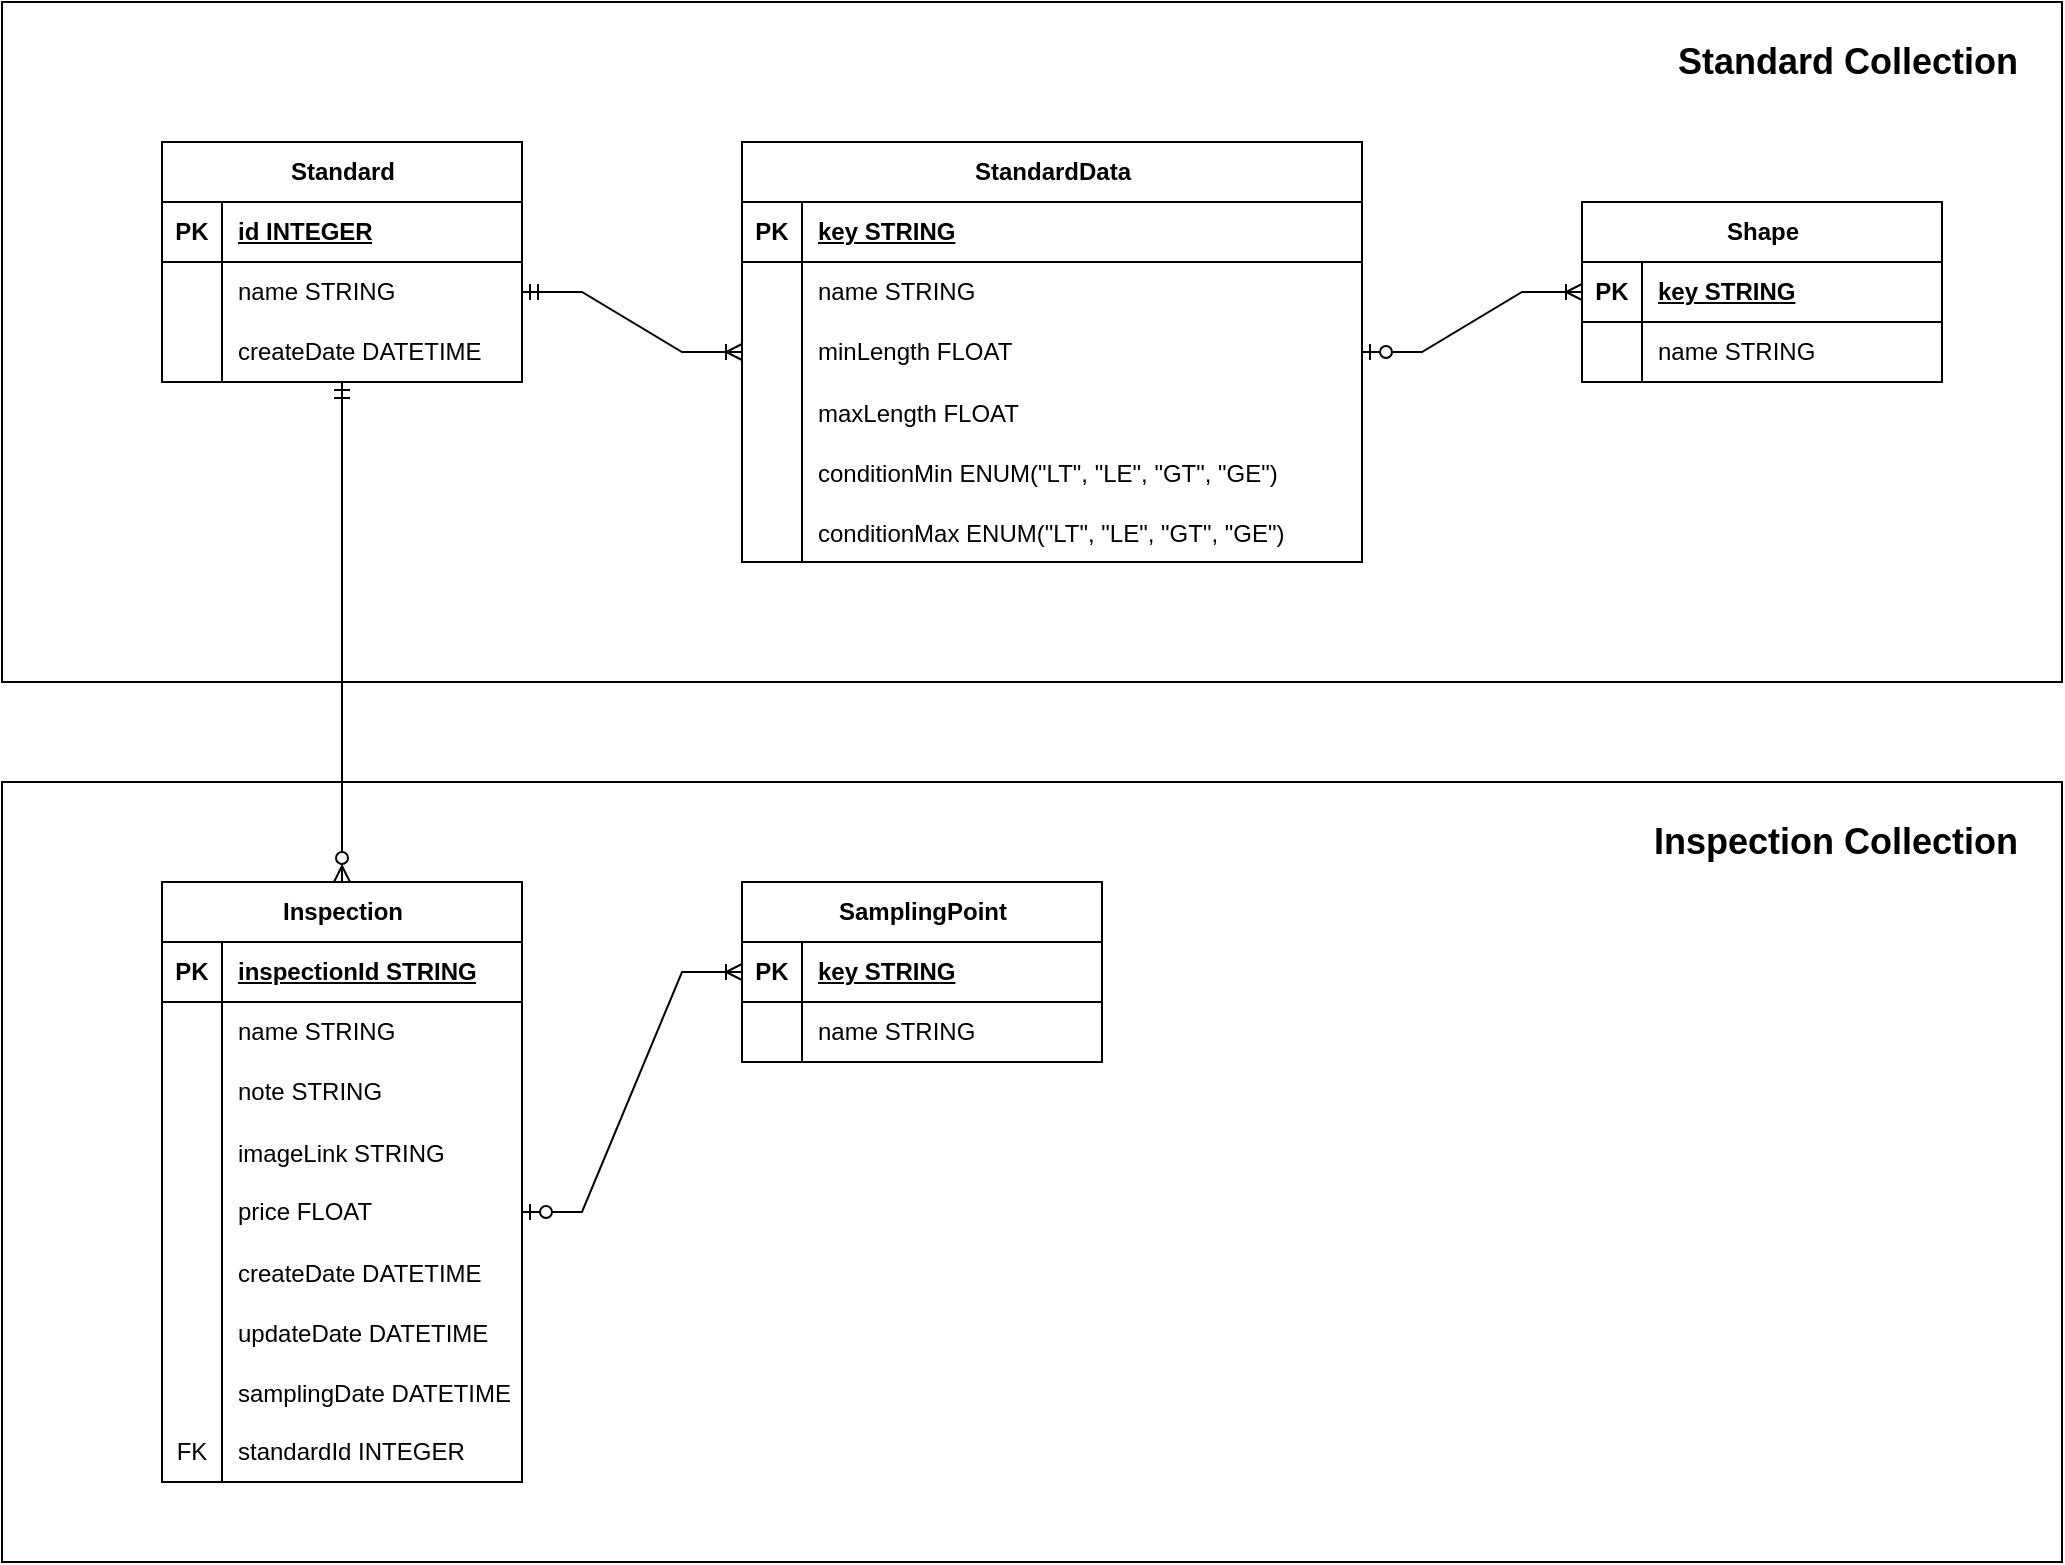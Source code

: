 <mxfile version="24.8.4">
  <diagram id="R2lEEEUBdFMjLlhIrx00" name="Page-1">
    <mxGraphModel dx="1156" dy="590" grid="1" gridSize="10" guides="1" tooltips="1" connect="1" arrows="1" fold="1" page="1" pageScale="1" pageWidth="850" pageHeight="1100" math="0" shadow="0" extFonts="Permanent Marker^https://fonts.googleapis.com/css?family=Permanent+Marker">
      <root>
        <mxCell id="0" />
        <mxCell id="1" parent="0" />
        <mxCell id="SPD5Tp4Hz7OQ-xUuJt_Q-91" style="edgeStyle=orthogonalEdgeStyle;rounded=0;orthogonalLoop=1;jettySize=auto;html=1;entryX=0.5;entryY=0;entryDx=0;entryDy=0;endArrow=ERzeroToMany;endFill=0;startArrow=ERmandOne;startFill=0;" edge="1" parent="1" source="SPD5Tp4Hz7OQ-xUuJt_Q-1" target="SPD5Tp4Hz7OQ-xUuJt_Q-50">
          <mxGeometry relative="1" as="geometry" />
        </mxCell>
        <mxCell id="SPD5Tp4Hz7OQ-xUuJt_Q-1" value="Standard" style="shape=table;startSize=30;container=1;collapsible=1;childLayout=tableLayout;fixedRows=1;rowLines=0;fontStyle=1;align=center;resizeLast=1;html=1;" vertex="1" parent="1">
          <mxGeometry x="230" y="240" width="180" height="120" as="geometry" />
        </mxCell>
        <mxCell id="SPD5Tp4Hz7OQ-xUuJt_Q-2" value="" style="shape=tableRow;horizontal=0;startSize=0;swimlaneHead=0;swimlaneBody=0;fillColor=none;collapsible=0;dropTarget=0;points=[[0,0.5],[1,0.5]];portConstraint=eastwest;top=0;left=0;right=0;bottom=1;" vertex="1" parent="SPD5Tp4Hz7OQ-xUuJt_Q-1">
          <mxGeometry y="30" width="180" height="30" as="geometry" />
        </mxCell>
        <mxCell id="SPD5Tp4Hz7OQ-xUuJt_Q-3" value="PK" style="shape=partialRectangle;connectable=0;fillColor=none;top=0;left=0;bottom=0;right=0;fontStyle=1;overflow=hidden;whiteSpace=wrap;html=1;" vertex="1" parent="SPD5Tp4Hz7OQ-xUuJt_Q-2">
          <mxGeometry width="30" height="30" as="geometry">
            <mxRectangle width="30" height="30" as="alternateBounds" />
          </mxGeometry>
        </mxCell>
        <mxCell id="SPD5Tp4Hz7OQ-xUuJt_Q-4" value="id INTEGER" style="shape=partialRectangle;connectable=0;fillColor=none;top=0;left=0;bottom=0;right=0;align=left;spacingLeft=6;fontStyle=5;overflow=hidden;whiteSpace=wrap;html=1;" vertex="1" parent="SPD5Tp4Hz7OQ-xUuJt_Q-2">
          <mxGeometry x="30" width="150" height="30" as="geometry">
            <mxRectangle width="150" height="30" as="alternateBounds" />
          </mxGeometry>
        </mxCell>
        <mxCell id="SPD5Tp4Hz7OQ-xUuJt_Q-5" value="" style="shape=tableRow;horizontal=0;startSize=0;swimlaneHead=0;swimlaneBody=0;fillColor=none;collapsible=0;dropTarget=0;points=[[0,0.5],[1,0.5]];portConstraint=eastwest;top=0;left=0;right=0;bottom=0;" vertex="1" parent="SPD5Tp4Hz7OQ-xUuJt_Q-1">
          <mxGeometry y="60" width="180" height="30" as="geometry" />
        </mxCell>
        <mxCell id="SPD5Tp4Hz7OQ-xUuJt_Q-6" value="" style="shape=partialRectangle;connectable=0;fillColor=none;top=0;left=0;bottom=0;right=0;editable=1;overflow=hidden;whiteSpace=wrap;html=1;" vertex="1" parent="SPD5Tp4Hz7OQ-xUuJt_Q-5">
          <mxGeometry width="30" height="30" as="geometry">
            <mxRectangle width="30" height="30" as="alternateBounds" />
          </mxGeometry>
        </mxCell>
        <mxCell id="SPD5Tp4Hz7OQ-xUuJt_Q-7" value="name STRING" style="shape=partialRectangle;connectable=0;fillColor=none;top=0;left=0;bottom=0;right=0;align=left;spacingLeft=6;overflow=hidden;whiteSpace=wrap;html=1;" vertex="1" parent="SPD5Tp4Hz7OQ-xUuJt_Q-5">
          <mxGeometry x="30" width="150" height="30" as="geometry">
            <mxRectangle width="150" height="30" as="alternateBounds" />
          </mxGeometry>
        </mxCell>
        <mxCell id="SPD5Tp4Hz7OQ-xUuJt_Q-8" value="" style="shape=tableRow;horizontal=0;startSize=0;swimlaneHead=0;swimlaneBody=0;fillColor=none;collapsible=0;dropTarget=0;points=[[0,0.5],[1,0.5]];portConstraint=eastwest;top=0;left=0;right=0;bottom=0;" vertex="1" parent="SPD5Tp4Hz7OQ-xUuJt_Q-1">
          <mxGeometry y="90" width="180" height="30" as="geometry" />
        </mxCell>
        <mxCell id="SPD5Tp4Hz7OQ-xUuJt_Q-9" value="" style="shape=partialRectangle;connectable=0;fillColor=none;top=0;left=0;bottom=0;right=0;editable=1;overflow=hidden;whiteSpace=wrap;html=1;" vertex="1" parent="SPD5Tp4Hz7OQ-xUuJt_Q-8">
          <mxGeometry width="30" height="30" as="geometry">
            <mxRectangle width="30" height="30" as="alternateBounds" />
          </mxGeometry>
        </mxCell>
        <mxCell id="SPD5Tp4Hz7OQ-xUuJt_Q-10" value="createDate DATETIME" style="shape=partialRectangle;connectable=0;fillColor=none;top=0;left=0;bottom=0;right=0;align=left;spacingLeft=6;overflow=hidden;whiteSpace=wrap;html=1;" vertex="1" parent="SPD5Tp4Hz7OQ-xUuJt_Q-8">
          <mxGeometry x="30" width="150" height="30" as="geometry">
            <mxRectangle width="150" height="30" as="alternateBounds" />
          </mxGeometry>
        </mxCell>
        <mxCell id="SPD5Tp4Hz7OQ-xUuJt_Q-14" value="StandardData" style="shape=table;startSize=30;container=1;collapsible=1;childLayout=tableLayout;fixedRows=1;rowLines=0;fontStyle=1;align=center;resizeLast=1;html=1;" vertex="1" parent="1">
          <mxGeometry x="520" y="240" width="310" height="210" as="geometry" />
        </mxCell>
        <mxCell id="SPD5Tp4Hz7OQ-xUuJt_Q-15" value="" style="shape=tableRow;horizontal=0;startSize=0;swimlaneHead=0;swimlaneBody=0;fillColor=none;collapsible=0;dropTarget=0;points=[[0,0.5],[1,0.5]];portConstraint=eastwest;top=0;left=0;right=0;bottom=1;" vertex="1" parent="SPD5Tp4Hz7OQ-xUuJt_Q-14">
          <mxGeometry y="30" width="310" height="30" as="geometry" />
        </mxCell>
        <mxCell id="SPD5Tp4Hz7OQ-xUuJt_Q-16" value="PK" style="shape=partialRectangle;connectable=0;fillColor=none;top=0;left=0;bottom=0;right=0;fontStyle=1;overflow=hidden;whiteSpace=wrap;html=1;" vertex="1" parent="SPD5Tp4Hz7OQ-xUuJt_Q-15">
          <mxGeometry width="30" height="30" as="geometry">
            <mxRectangle width="30" height="30" as="alternateBounds" />
          </mxGeometry>
        </mxCell>
        <mxCell id="SPD5Tp4Hz7OQ-xUuJt_Q-17" value="key STRING" style="shape=partialRectangle;connectable=0;fillColor=none;top=0;left=0;bottom=0;right=0;align=left;spacingLeft=6;fontStyle=5;overflow=hidden;whiteSpace=wrap;html=1;" vertex="1" parent="SPD5Tp4Hz7OQ-xUuJt_Q-15">
          <mxGeometry x="30" width="280" height="30" as="geometry">
            <mxRectangle width="280" height="30" as="alternateBounds" />
          </mxGeometry>
        </mxCell>
        <mxCell id="SPD5Tp4Hz7OQ-xUuJt_Q-18" value="" style="shape=tableRow;horizontal=0;startSize=0;swimlaneHead=0;swimlaneBody=0;fillColor=none;collapsible=0;dropTarget=0;points=[[0,0.5],[1,0.5]];portConstraint=eastwest;top=0;left=0;right=0;bottom=0;" vertex="1" parent="SPD5Tp4Hz7OQ-xUuJt_Q-14">
          <mxGeometry y="60" width="310" height="30" as="geometry" />
        </mxCell>
        <mxCell id="SPD5Tp4Hz7OQ-xUuJt_Q-19" value="" style="shape=partialRectangle;connectable=0;fillColor=none;top=0;left=0;bottom=0;right=0;editable=1;overflow=hidden;whiteSpace=wrap;html=1;" vertex="1" parent="SPD5Tp4Hz7OQ-xUuJt_Q-18">
          <mxGeometry width="30" height="30" as="geometry">
            <mxRectangle width="30" height="30" as="alternateBounds" />
          </mxGeometry>
        </mxCell>
        <mxCell id="SPD5Tp4Hz7OQ-xUuJt_Q-20" value="name STRING" style="shape=partialRectangle;connectable=0;fillColor=none;top=0;left=0;bottom=0;right=0;align=left;spacingLeft=6;overflow=hidden;whiteSpace=wrap;html=1;" vertex="1" parent="SPD5Tp4Hz7OQ-xUuJt_Q-18">
          <mxGeometry x="30" width="280" height="30" as="geometry">
            <mxRectangle width="280" height="30" as="alternateBounds" />
          </mxGeometry>
        </mxCell>
        <mxCell id="SPD5Tp4Hz7OQ-xUuJt_Q-21" value="" style="shape=tableRow;horizontal=0;startSize=0;swimlaneHead=0;swimlaneBody=0;fillColor=none;collapsible=0;dropTarget=0;points=[[0,0.5],[1,0.5]];portConstraint=eastwest;top=0;left=0;right=0;bottom=0;" vertex="1" parent="SPD5Tp4Hz7OQ-xUuJt_Q-14">
          <mxGeometry y="90" width="310" height="30" as="geometry" />
        </mxCell>
        <mxCell id="SPD5Tp4Hz7OQ-xUuJt_Q-22" value="" style="shape=partialRectangle;connectable=0;fillColor=none;top=0;left=0;bottom=0;right=0;editable=1;overflow=hidden;whiteSpace=wrap;html=1;" vertex="1" parent="SPD5Tp4Hz7OQ-xUuJt_Q-21">
          <mxGeometry width="30" height="30" as="geometry">
            <mxRectangle width="30" height="30" as="alternateBounds" />
          </mxGeometry>
        </mxCell>
        <mxCell id="SPD5Tp4Hz7OQ-xUuJt_Q-23" value="minLength FLOAT" style="shape=partialRectangle;connectable=0;fillColor=none;top=0;left=0;bottom=0;right=0;align=left;spacingLeft=6;overflow=hidden;whiteSpace=wrap;html=1;" vertex="1" parent="SPD5Tp4Hz7OQ-xUuJt_Q-21">
          <mxGeometry x="30" width="280" height="30" as="geometry">
            <mxRectangle width="280" height="30" as="alternateBounds" />
          </mxGeometry>
        </mxCell>
        <mxCell id="SPD5Tp4Hz7OQ-xUuJt_Q-25" value="" style="shape=tableRow;horizontal=0;startSize=0;swimlaneHead=0;swimlaneBody=0;fillColor=none;collapsible=0;dropTarget=0;points=[[0,0.5],[1,0.5]];portConstraint=eastwest;top=0;left=0;right=0;bottom=0;" vertex="1" parent="SPD5Tp4Hz7OQ-xUuJt_Q-14">
          <mxGeometry y="120" width="310" height="30" as="geometry" />
        </mxCell>
        <mxCell id="SPD5Tp4Hz7OQ-xUuJt_Q-26" value="" style="shape=partialRectangle;connectable=0;fillColor=none;top=0;left=0;bottom=0;right=0;editable=1;overflow=hidden;" vertex="1" parent="SPD5Tp4Hz7OQ-xUuJt_Q-25">
          <mxGeometry width="30" height="30" as="geometry">
            <mxRectangle width="30" height="30" as="alternateBounds" />
          </mxGeometry>
        </mxCell>
        <mxCell id="SPD5Tp4Hz7OQ-xUuJt_Q-27" value="maxLength FLOAT" style="shape=partialRectangle;connectable=0;fillColor=none;top=0;left=0;bottom=0;right=0;align=left;spacingLeft=6;overflow=hidden;" vertex="1" parent="SPD5Tp4Hz7OQ-xUuJt_Q-25">
          <mxGeometry x="30" width="280" height="30" as="geometry">
            <mxRectangle width="280" height="30" as="alternateBounds" />
          </mxGeometry>
        </mxCell>
        <mxCell id="SPD5Tp4Hz7OQ-xUuJt_Q-28" value="" style="shape=tableRow;horizontal=0;startSize=0;swimlaneHead=0;swimlaneBody=0;fillColor=none;collapsible=0;dropTarget=0;points=[[0,0.5],[1,0.5]];portConstraint=eastwest;top=0;left=0;right=0;bottom=0;" vertex="1" parent="SPD5Tp4Hz7OQ-xUuJt_Q-14">
          <mxGeometry y="150" width="310" height="30" as="geometry" />
        </mxCell>
        <mxCell id="SPD5Tp4Hz7OQ-xUuJt_Q-29" value="" style="shape=partialRectangle;connectable=0;fillColor=none;top=0;left=0;bottom=0;right=0;editable=1;overflow=hidden;" vertex="1" parent="SPD5Tp4Hz7OQ-xUuJt_Q-28">
          <mxGeometry width="30" height="30" as="geometry">
            <mxRectangle width="30" height="30" as="alternateBounds" />
          </mxGeometry>
        </mxCell>
        <mxCell id="SPD5Tp4Hz7OQ-xUuJt_Q-30" value="conditionMin ENUM(&quot;LT&quot;, &quot;LE&quot;, &quot;GT&quot;, &quot;GE&quot;)" style="shape=partialRectangle;connectable=0;fillColor=none;top=0;left=0;bottom=0;right=0;align=left;spacingLeft=6;overflow=hidden;" vertex="1" parent="SPD5Tp4Hz7OQ-xUuJt_Q-28">
          <mxGeometry x="30" width="280" height="30" as="geometry">
            <mxRectangle width="280" height="30" as="alternateBounds" />
          </mxGeometry>
        </mxCell>
        <mxCell id="SPD5Tp4Hz7OQ-xUuJt_Q-31" value="" style="shape=tableRow;horizontal=0;startSize=0;swimlaneHead=0;swimlaneBody=0;fillColor=none;collapsible=0;dropTarget=0;points=[[0,0.5],[1,0.5]];portConstraint=eastwest;top=0;left=0;right=0;bottom=0;" vertex="1" parent="SPD5Tp4Hz7OQ-xUuJt_Q-14">
          <mxGeometry y="180" width="310" height="30" as="geometry" />
        </mxCell>
        <mxCell id="SPD5Tp4Hz7OQ-xUuJt_Q-32" value="" style="shape=partialRectangle;connectable=0;fillColor=none;top=0;left=0;bottom=0;right=0;editable=1;overflow=hidden;" vertex="1" parent="SPD5Tp4Hz7OQ-xUuJt_Q-31">
          <mxGeometry width="30" height="30" as="geometry">
            <mxRectangle width="30" height="30" as="alternateBounds" />
          </mxGeometry>
        </mxCell>
        <mxCell id="SPD5Tp4Hz7OQ-xUuJt_Q-33" value="conditionMax ENUM(&quot;LT&quot;, &quot;LE&quot;, &quot;GT&quot;, &quot;GE&quot;)" style="shape=partialRectangle;connectable=0;fillColor=none;top=0;left=0;bottom=0;right=0;align=left;spacingLeft=6;overflow=hidden;" vertex="1" parent="SPD5Tp4Hz7OQ-xUuJt_Q-31">
          <mxGeometry x="30" width="280" height="30" as="geometry">
            <mxRectangle width="280" height="30" as="alternateBounds" />
          </mxGeometry>
        </mxCell>
        <mxCell id="SPD5Tp4Hz7OQ-xUuJt_Q-34" value="Shape" style="shape=table;startSize=30;container=1;collapsible=1;childLayout=tableLayout;fixedRows=1;rowLines=0;fontStyle=1;align=center;resizeLast=1;html=1;" vertex="1" parent="1">
          <mxGeometry x="940" y="270" width="180" height="90" as="geometry" />
        </mxCell>
        <mxCell id="SPD5Tp4Hz7OQ-xUuJt_Q-35" value="" style="shape=tableRow;horizontal=0;startSize=0;swimlaneHead=0;swimlaneBody=0;fillColor=none;collapsible=0;dropTarget=0;points=[[0,0.5],[1,0.5]];portConstraint=eastwest;top=0;left=0;right=0;bottom=1;" vertex="1" parent="SPD5Tp4Hz7OQ-xUuJt_Q-34">
          <mxGeometry y="30" width="180" height="30" as="geometry" />
        </mxCell>
        <mxCell id="SPD5Tp4Hz7OQ-xUuJt_Q-36" value="PK" style="shape=partialRectangle;connectable=0;fillColor=none;top=0;left=0;bottom=0;right=0;fontStyle=1;overflow=hidden;whiteSpace=wrap;html=1;" vertex="1" parent="SPD5Tp4Hz7OQ-xUuJt_Q-35">
          <mxGeometry width="30" height="30" as="geometry">
            <mxRectangle width="30" height="30" as="alternateBounds" />
          </mxGeometry>
        </mxCell>
        <mxCell id="SPD5Tp4Hz7OQ-xUuJt_Q-37" value="key STRING" style="shape=partialRectangle;connectable=0;fillColor=none;top=0;left=0;bottom=0;right=0;align=left;spacingLeft=6;fontStyle=5;overflow=hidden;whiteSpace=wrap;html=1;" vertex="1" parent="SPD5Tp4Hz7OQ-xUuJt_Q-35">
          <mxGeometry x="30" width="150" height="30" as="geometry">
            <mxRectangle width="150" height="30" as="alternateBounds" />
          </mxGeometry>
        </mxCell>
        <mxCell id="SPD5Tp4Hz7OQ-xUuJt_Q-38" value="" style="shape=tableRow;horizontal=0;startSize=0;swimlaneHead=0;swimlaneBody=0;fillColor=none;collapsible=0;dropTarget=0;points=[[0,0.5],[1,0.5]];portConstraint=eastwest;top=0;left=0;right=0;bottom=0;" vertex="1" parent="SPD5Tp4Hz7OQ-xUuJt_Q-34">
          <mxGeometry y="60" width="180" height="30" as="geometry" />
        </mxCell>
        <mxCell id="SPD5Tp4Hz7OQ-xUuJt_Q-39" value="" style="shape=partialRectangle;connectable=0;fillColor=none;top=0;left=0;bottom=0;right=0;editable=1;overflow=hidden;whiteSpace=wrap;html=1;" vertex="1" parent="SPD5Tp4Hz7OQ-xUuJt_Q-38">
          <mxGeometry width="30" height="30" as="geometry">
            <mxRectangle width="30" height="30" as="alternateBounds" />
          </mxGeometry>
        </mxCell>
        <mxCell id="SPD5Tp4Hz7OQ-xUuJt_Q-40" value="name STRING" style="shape=partialRectangle;connectable=0;fillColor=none;top=0;left=0;bottom=0;right=0;align=left;spacingLeft=6;overflow=hidden;whiteSpace=wrap;html=1;" vertex="1" parent="SPD5Tp4Hz7OQ-xUuJt_Q-38">
          <mxGeometry x="30" width="150" height="30" as="geometry">
            <mxRectangle width="150" height="30" as="alternateBounds" />
          </mxGeometry>
        </mxCell>
        <mxCell id="SPD5Tp4Hz7OQ-xUuJt_Q-45" value="" style="edgeStyle=entityRelationEdgeStyle;fontSize=12;html=1;endArrow=ERoneToMany;startArrow=ERzeroToOne;rounded=0;exitX=1;exitY=0.5;exitDx=0;exitDy=0;entryX=0;entryY=0.5;entryDx=0;entryDy=0;startFill=0;" edge="1" parent="1" source="SPD5Tp4Hz7OQ-xUuJt_Q-21" target="SPD5Tp4Hz7OQ-xUuJt_Q-35">
          <mxGeometry width="100" height="100" relative="1" as="geometry">
            <mxPoint x="870" y="380" as="sourcePoint" />
            <mxPoint x="930" y="290" as="targetPoint" />
          </mxGeometry>
        </mxCell>
        <mxCell id="SPD5Tp4Hz7OQ-xUuJt_Q-46" value="" style="edgeStyle=entityRelationEdgeStyle;fontSize=12;html=1;endArrow=ERoneToMany;startArrow=ERmandOne;rounded=0;exitX=1;exitY=0.5;exitDx=0;exitDy=0;entryX=0;entryY=0.5;entryDx=0;entryDy=0;startFill=0;" edge="1" parent="1" source="SPD5Tp4Hz7OQ-xUuJt_Q-5" target="SPD5Tp4Hz7OQ-xUuJt_Q-21">
          <mxGeometry width="100" height="100" relative="1" as="geometry">
            <mxPoint x="440" y="330" as="sourcePoint" />
            <mxPoint x="540" y="230" as="targetPoint" />
          </mxGeometry>
        </mxCell>
        <mxCell id="SPD5Tp4Hz7OQ-xUuJt_Q-50" value="Inspection" style="shape=table;startSize=30;container=1;collapsible=1;childLayout=tableLayout;fixedRows=1;rowLines=0;fontStyle=1;align=center;resizeLast=1;html=1;" vertex="1" parent="1">
          <mxGeometry x="230" y="610" width="180" height="300" as="geometry" />
        </mxCell>
        <mxCell id="SPD5Tp4Hz7OQ-xUuJt_Q-51" value="" style="shape=tableRow;horizontal=0;startSize=0;swimlaneHead=0;swimlaneBody=0;fillColor=none;collapsible=0;dropTarget=0;points=[[0,0.5],[1,0.5]];portConstraint=eastwest;top=0;left=0;right=0;bottom=1;" vertex="1" parent="SPD5Tp4Hz7OQ-xUuJt_Q-50">
          <mxGeometry y="30" width="180" height="30" as="geometry" />
        </mxCell>
        <mxCell id="SPD5Tp4Hz7OQ-xUuJt_Q-52" value="PK" style="shape=partialRectangle;connectable=0;fillColor=none;top=0;left=0;bottom=0;right=0;fontStyle=1;overflow=hidden;whiteSpace=wrap;html=1;" vertex="1" parent="SPD5Tp4Hz7OQ-xUuJt_Q-51">
          <mxGeometry width="30" height="30" as="geometry">
            <mxRectangle width="30" height="30" as="alternateBounds" />
          </mxGeometry>
        </mxCell>
        <mxCell id="SPD5Tp4Hz7OQ-xUuJt_Q-53" value="inspectionId STRING" style="shape=partialRectangle;connectable=0;fillColor=none;top=0;left=0;bottom=0;right=0;align=left;spacingLeft=6;fontStyle=5;overflow=hidden;whiteSpace=wrap;html=1;" vertex="1" parent="SPD5Tp4Hz7OQ-xUuJt_Q-51">
          <mxGeometry x="30" width="150" height="30" as="geometry">
            <mxRectangle width="150" height="30" as="alternateBounds" />
          </mxGeometry>
        </mxCell>
        <mxCell id="SPD5Tp4Hz7OQ-xUuJt_Q-54" value="" style="shape=tableRow;horizontal=0;startSize=0;swimlaneHead=0;swimlaneBody=0;fillColor=none;collapsible=0;dropTarget=0;points=[[0,0.5],[1,0.5]];portConstraint=eastwest;top=0;left=0;right=0;bottom=0;" vertex="1" parent="SPD5Tp4Hz7OQ-xUuJt_Q-50">
          <mxGeometry y="60" width="180" height="30" as="geometry" />
        </mxCell>
        <mxCell id="SPD5Tp4Hz7OQ-xUuJt_Q-55" value="" style="shape=partialRectangle;connectable=0;fillColor=none;top=0;left=0;bottom=0;right=0;editable=1;overflow=hidden;whiteSpace=wrap;html=1;" vertex="1" parent="SPD5Tp4Hz7OQ-xUuJt_Q-54">
          <mxGeometry width="30" height="30" as="geometry">
            <mxRectangle width="30" height="30" as="alternateBounds" />
          </mxGeometry>
        </mxCell>
        <mxCell id="SPD5Tp4Hz7OQ-xUuJt_Q-56" value="name STRING" style="shape=partialRectangle;connectable=0;fillColor=none;top=0;left=0;bottom=0;right=0;align=left;spacingLeft=6;overflow=hidden;whiteSpace=wrap;html=1;" vertex="1" parent="SPD5Tp4Hz7OQ-xUuJt_Q-54">
          <mxGeometry x="30" width="150" height="30" as="geometry">
            <mxRectangle width="150" height="30" as="alternateBounds" />
          </mxGeometry>
        </mxCell>
        <mxCell id="SPD5Tp4Hz7OQ-xUuJt_Q-57" value="" style="shape=tableRow;horizontal=0;startSize=0;swimlaneHead=0;swimlaneBody=0;fillColor=none;collapsible=0;dropTarget=0;points=[[0,0.5],[1,0.5]];portConstraint=eastwest;top=0;left=0;right=0;bottom=0;" vertex="1" parent="SPD5Tp4Hz7OQ-xUuJt_Q-50">
          <mxGeometry y="90" width="180" height="30" as="geometry" />
        </mxCell>
        <mxCell id="SPD5Tp4Hz7OQ-xUuJt_Q-58" value="" style="shape=partialRectangle;connectable=0;fillColor=none;top=0;left=0;bottom=0;right=0;editable=1;overflow=hidden;whiteSpace=wrap;html=1;" vertex="1" parent="SPD5Tp4Hz7OQ-xUuJt_Q-57">
          <mxGeometry width="30" height="30" as="geometry">
            <mxRectangle width="30" height="30" as="alternateBounds" />
          </mxGeometry>
        </mxCell>
        <mxCell id="SPD5Tp4Hz7OQ-xUuJt_Q-59" value="note STRING" style="shape=partialRectangle;connectable=0;fillColor=none;top=0;left=0;bottom=0;right=0;align=left;spacingLeft=6;overflow=hidden;whiteSpace=wrap;html=1;" vertex="1" parent="SPD5Tp4Hz7OQ-xUuJt_Q-57">
          <mxGeometry x="30" width="150" height="30" as="geometry">
            <mxRectangle width="150" height="30" as="alternateBounds" />
          </mxGeometry>
        </mxCell>
        <mxCell id="SPD5Tp4Hz7OQ-xUuJt_Q-85" value="" style="shape=tableRow;horizontal=0;startSize=0;swimlaneHead=0;swimlaneBody=0;fillColor=none;collapsible=0;dropTarget=0;points=[[0,0.5],[1,0.5]];portConstraint=eastwest;top=0;left=0;right=0;bottom=0;" vertex="1" parent="SPD5Tp4Hz7OQ-xUuJt_Q-50">
          <mxGeometry y="120" width="180" height="30" as="geometry" />
        </mxCell>
        <mxCell id="SPD5Tp4Hz7OQ-xUuJt_Q-86" value="" style="shape=partialRectangle;connectable=0;fillColor=none;top=0;left=0;bottom=0;right=0;editable=1;overflow=hidden;" vertex="1" parent="SPD5Tp4Hz7OQ-xUuJt_Q-85">
          <mxGeometry width="30" height="30" as="geometry">
            <mxRectangle width="30" height="30" as="alternateBounds" />
          </mxGeometry>
        </mxCell>
        <mxCell id="SPD5Tp4Hz7OQ-xUuJt_Q-87" value="imageLink STRING" style="shape=partialRectangle;connectable=0;fillColor=none;top=0;left=0;bottom=0;right=0;align=left;spacingLeft=6;overflow=hidden;" vertex="1" parent="SPD5Tp4Hz7OQ-xUuJt_Q-85">
          <mxGeometry x="30" width="150" height="30" as="geometry">
            <mxRectangle width="150" height="30" as="alternateBounds" />
          </mxGeometry>
        </mxCell>
        <mxCell id="SPD5Tp4Hz7OQ-xUuJt_Q-60" value="" style="shape=tableRow;horizontal=0;startSize=0;swimlaneHead=0;swimlaneBody=0;fillColor=none;collapsible=0;dropTarget=0;points=[[0,0.5],[1,0.5]];portConstraint=eastwest;top=0;left=0;right=0;bottom=0;" vertex="1" parent="SPD5Tp4Hz7OQ-xUuJt_Q-50">
          <mxGeometry y="150" width="180" height="30" as="geometry" />
        </mxCell>
        <mxCell id="SPD5Tp4Hz7OQ-xUuJt_Q-61" value="" style="shape=partialRectangle;connectable=0;fillColor=none;top=0;left=0;bottom=0;right=0;editable=1;overflow=hidden;whiteSpace=wrap;html=1;" vertex="1" parent="SPD5Tp4Hz7OQ-xUuJt_Q-60">
          <mxGeometry width="30" height="30" as="geometry">
            <mxRectangle width="30" height="30" as="alternateBounds" />
          </mxGeometry>
        </mxCell>
        <mxCell id="SPD5Tp4Hz7OQ-xUuJt_Q-62" value="price FLOAT" style="shape=partialRectangle;connectable=0;fillColor=none;top=0;left=0;bottom=0;right=0;align=left;spacingLeft=6;overflow=hidden;whiteSpace=wrap;html=1;" vertex="1" parent="SPD5Tp4Hz7OQ-xUuJt_Q-60">
          <mxGeometry x="30" width="150" height="30" as="geometry">
            <mxRectangle width="150" height="30" as="alternateBounds" />
          </mxGeometry>
        </mxCell>
        <mxCell id="SPD5Tp4Hz7OQ-xUuJt_Q-79" value="" style="shape=tableRow;horizontal=0;startSize=0;swimlaneHead=0;swimlaneBody=0;fillColor=none;collapsible=0;dropTarget=0;points=[[0,0.5],[1,0.5]];portConstraint=eastwest;top=0;left=0;right=0;bottom=0;" vertex="1" parent="SPD5Tp4Hz7OQ-xUuJt_Q-50">
          <mxGeometry y="180" width="180" height="30" as="geometry" />
        </mxCell>
        <mxCell id="SPD5Tp4Hz7OQ-xUuJt_Q-80" value="" style="shape=partialRectangle;connectable=0;fillColor=none;top=0;left=0;bottom=0;right=0;editable=1;overflow=hidden;" vertex="1" parent="SPD5Tp4Hz7OQ-xUuJt_Q-79">
          <mxGeometry width="30" height="30" as="geometry">
            <mxRectangle width="30" height="30" as="alternateBounds" />
          </mxGeometry>
        </mxCell>
        <mxCell id="SPD5Tp4Hz7OQ-xUuJt_Q-81" value="createDate DATETIME" style="shape=partialRectangle;connectable=0;fillColor=none;top=0;left=0;bottom=0;right=0;align=left;spacingLeft=6;overflow=hidden;" vertex="1" parent="SPD5Tp4Hz7OQ-xUuJt_Q-79">
          <mxGeometry x="30" width="150" height="30" as="geometry">
            <mxRectangle width="150" height="30" as="alternateBounds" />
          </mxGeometry>
        </mxCell>
        <mxCell id="SPD5Tp4Hz7OQ-xUuJt_Q-82" value="" style="shape=tableRow;horizontal=0;startSize=0;swimlaneHead=0;swimlaneBody=0;fillColor=none;collapsible=0;dropTarget=0;points=[[0,0.5],[1,0.5]];portConstraint=eastwest;top=0;left=0;right=0;bottom=0;" vertex="1" parent="SPD5Tp4Hz7OQ-xUuJt_Q-50">
          <mxGeometry y="210" width="180" height="30" as="geometry" />
        </mxCell>
        <mxCell id="SPD5Tp4Hz7OQ-xUuJt_Q-83" value="" style="shape=partialRectangle;connectable=0;fillColor=none;top=0;left=0;bottom=0;right=0;editable=1;overflow=hidden;" vertex="1" parent="SPD5Tp4Hz7OQ-xUuJt_Q-82">
          <mxGeometry width="30" height="30" as="geometry">
            <mxRectangle width="30" height="30" as="alternateBounds" />
          </mxGeometry>
        </mxCell>
        <mxCell id="SPD5Tp4Hz7OQ-xUuJt_Q-84" value="updateDate DATETIME" style="shape=partialRectangle;connectable=0;fillColor=none;top=0;left=0;bottom=0;right=0;align=left;spacingLeft=6;overflow=hidden;" vertex="1" parent="SPD5Tp4Hz7OQ-xUuJt_Q-82">
          <mxGeometry x="30" width="150" height="30" as="geometry">
            <mxRectangle width="150" height="30" as="alternateBounds" />
          </mxGeometry>
        </mxCell>
        <mxCell id="SPD5Tp4Hz7OQ-xUuJt_Q-70" value="" style="shape=tableRow;horizontal=0;startSize=0;swimlaneHead=0;swimlaneBody=0;fillColor=none;collapsible=0;dropTarget=0;points=[[0,0.5],[1,0.5]];portConstraint=eastwest;top=0;left=0;right=0;bottom=0;" vertex="1" parent="SPD5Tp4Hz7OQ-xUuJt_Q-50">
          <mxGeometry y="240" width="180" height="30" as="geometry" />
        </mxCell>
        <mxCell id="SPD5Tp4Hz7OQ-xUuJt_Q-71" value="" style="shape=partialRectangle;connectable=0;fillColor=none;top=0;left=0;bottom=0;right=0;editable=1;overflow=hidden;" vertex="1" parent="SPD5Tp4Hz7OQ-xUuJt_Q-70">
          <mxGeometry width="30" height="30" as="geometry">
            <mxRectangle width="30" height="30" as="alternateBounds" />
          </mxGeometry>
        </mxCell>
        <mxCell id="SPD5Tp4Hz7OQ-xUuJt_Q-72" value="samplingDate DATETIME" style="shape=partialRectangle;connectable=0;fillColor=none;top=0;left=0;bottom=0;right=0;align=left;spacingLeft=6;overflow=hidden;" vertex="1" parent="SPD5Tp4Hz7OQ-xUuJt_Q-70">
          <mxGeometry x="30" width="150" height="30" as="geometry">
            <mxRectangle width="150" height="30" as="alternateBounds" />
          </mxGeometry>
        </mxCell>
        <mxCell id="SPD5Tp4Hz7OQ-xUuJt_Q-76" value="" style="shape=tableRow;horizontal=0;startSize=0;swimlaneHead=0;swimlaneBody=0;fillColor=none;collapsible=0;dropTarget=0;points=[[0,0.5],[1,0.5]];portConstraint=eastwest;top=0;left=0;right=0;bottom=0;" vertex="1" parent="SPD5Tp4Hz7OQ-xUuJt_Q-50">
          <mxGeometry y="270" width="180" height="30" as="geometry" />
        </mxCell>
        <mxCell id="SPD5Tp4Hz7OQ-xUuJt_Q-77" value="FK" style="shape=partialRectangle;connectable=0;fillColor=none;top=0;left=0;bottom=0;right=0;fontStyle=0;overflow=hidden;whiteSpace=wrap;html=1;" vertex="1" parent="SPD5Tp4Hz7OQ-xUuJt_Q-76">
          <mxGeometry width="30" height="30" as="geometry">
            <mxRectangle width="30" height="30" as="alternateBounds" />
          </mxGeometry>
        </mxCell>
        <mxCell id="SPD5Tp4Hz7OQ-xUuJt_Q-78" value="standardId INTEGER" style="shape=partialRectangle;connectable=0;fillColor=none;top=0;left=0;bottom=0;right=0;align=left;spacingLeft=6;fontStyle=0;overflow=hidden;whiteSpace=wrap;html=1;" vertex="1" parent="SPD5Tp4Hz7OQ-xUuJt_Q-76">
          <mxGeometry x="30" width="150" height="30" as="geometry">
            <mxRectangle width="150" height="30" as="alternateBounds" />
          </mxGeometry>
        </mxCell>
        <mxCell id="SPD5Tp4Hz7OQ-xUuJt_Q-63" value="SamplingPoint" style="shape=table;startSize=30;container=1;collapsible=1;childLayout=tableLayout;fixedRows=1;rowLines=0;fontStyle=1;align=center;resizeLast=1;html=1;" vertex="1" parent="1">
          <mxGeometry x="520" y="610" width="180" height="90" as="geometry" />
        </mxCell>
        <mxCell id="SPD5Tp4Hz7OQ-xUuJt_Q-64" value="" style="shape=tableRow;horizontal=0;startSize=0;swimlaneHead=0;swimlaneBody=0;fillColor=none;collapsible=0;dropTarget=0;points=[[0,0.5],[1,0.5]];portConstraint=eastwest;top=0;left=0;right=0;bottom=1;" vertex="1" parent="SPD5Tp4Hz7OQ-xUuJt_Q-63">
          <mxGeometry y="30" width="180" height="30" as="geometry" />
        </mxCell>
        <mxCell id="SPD5Tp4Hz7OQ-xUuJt_Q-65" value="PK" style="shape=partialRectangle;connectable=0;fillColor=none;top=0;left=0;bottom=0;right=0;fontStyle=1;overflow=hidden;whiteSpace=wrap;html=1;" vertex="1" parent="SPD5Tp4Hz7OQ-xUuJt_Q-64">
          <mxGeometry width="30" height="30" as="geometry">
            <mxRectangle width="30" height="30" as="alternateBounds" />
          </mxGeometry>
        </mxCell>
        <mxCell id="SPD5Tp4Hz7OQ-xUuJt_Q-66" value="key STRING" style="shape=partialRectangle;connectable=0;fillColor=none;top=0;left=0;bottom=0;right=0;align=left;spacingLeft=6;fontStyle=5;overflow=hidden;whiteSpace=wrap;html=1;" vertex="1" parent="SPD5Tp4Hz7OQ-xUuJt_Q-64">
          <mxGeometry x="30" width="150" height="30" as="geometry">
            <mxRectangle width="150" height="30" as="alternateBounds" />
          </mxGeometry>
        </mxCell>
        <mxCell id="SPD5Tp4Hz7OQ-xUuJt_Q-67" value="" style="shape=tableRow;horizontal=0;startSize=0;swimlaneHead=0;swimlaneBody=0;fillColor=none;collapsible=0;dropTarget=0;points=[[0,0.5],[1,0.5]];portConstraint=eastwest;top=0;left=0;right=0;bottom=0;" vertex="1" parent="SPD5Tp4Hz7OQ-xUuJt_Q-63">
          <mxGeometry y="60" width="180" height="30" as="geometry" />
        </mxCell>
        <mxCell id="SPD5Tp4Hz7OQ-xUuJt_Q-68" value="" style="shape=partialRectangle;connectable=0;fillColor=none;top=0;left=0;bottom=0;right=0;editable=1;overflow=hidden;whiteSpace=wrap;html=1;" vertex="1" parent="SPD5Tp4Hz7OQ-xUuJt_Q-67">
          <mxGeometry width="30" height="30" as="geometry">
            <mxRectangle width="30" height="30" as="alternateBounds" />
          </mxGeometry>
        </mxCell>
        <mxCell id="SPD5Tp4Hz7OQ-xUuJt_Q-69" value="name STRING" style="shape=partialRectangle;connectable=0;fillColor=none;top=0;left=0;bottom=0;right=0;align=left;spacingLeft=6;overflow=hidden;whiteSpace=wrap;html=1;" vertex="1" parent="SPD5Tp4Hz7OQ-xUuJt_Q-67">
          <mxGeometry x="30" width="150" height="30" as="geometry">
            <mxRectangle width="150" height="30" as="alternateBounds" />
          </mxGeometry>
        </mxCell>
        <mxCell id="SPD5Tp4Hz7OQ-xUuJt_Q-89" value="" style="edgeStyle=entityRelationEdgeStyle;fontSize=12;html=1;endArrow=ERoneToMany;startArrow=ERzeroToOne;rounded=0;exitX=1;exitY=0.5;exitDx=0;exitDy=0;entryX=0;entryY=0.5;entryDx=0;entryDy=0;" edge="1" parent="1" source="SPD5Tp4Hz7OQ-xUuJt_Q-60" target="SPD5Tp4Hz7OQ-xUuJt_Q-64">
          <mxGeometry width="100" height="100" relative="1" as="geometry">
            <mxPoint x="480" y="860" as="sourcePoint" />
            <mxPoint x="580" y="760" as="targetPoint" />
          </mxGeometry>
        </mxCell>
        <mxCell id="SPD5Tp4Hz7OQ-xUuJt_Q-92" value="" style="rounded=0;whiteSpace=wrap;html=1;fillColor=none;" vertex="1" parent="1">
          <mxGeometry x="150" y="170" width="1030" height="340" as="geometry" />
        </mxCell>
        <mxCell id="SPD5Tp4Hz7OQ-xUuJt_Q-93" value="" style="rounded=0;whiteSpace=wrap;html=1;fillColor=none;" vertex="1" parent="1">
          <mxGeometry x="150" y="560" width="1030" height="390" as="geometry" />
        </mxCell>
        <mxCell id="SPD5Tp4Hz7OQ-xUuJt_Q-94" value="&lt;b&gt;&lt;font style=&quot;font-size: 18px;&quot;&gt;Standard Collection&lt;/font&gt;&lt;/b&gt;" style="text;html=1;align=right;verticalAlign=middle;whiteSpace=wrap;rounded=0;" vertex="1" parent="1">
          <mxGeometry x="960" y="180" width="200" height="40" as="geometry" />
        </mxCell>
        <mxCell id="SPD5Tp4Hz7OQ-xUuJt_Q-95" value="&lt;b&gt;&lt;font style=&quot;font-size: 18px;&quot;&gt;Inspection Collection&lt;/font&gt;&lt;/b&gt;" style="text;html=1;align=right;verticalAlign=middle;whiteSpace=wrap;rounded=0;" vertex="1" parent="1">
          <mxGeometry x="960" y="570" width="200" height="40" as="geometry" />
        </mxCell>
      </root>
    </mxGraphModel>
  </diagram>
</mxfile>
